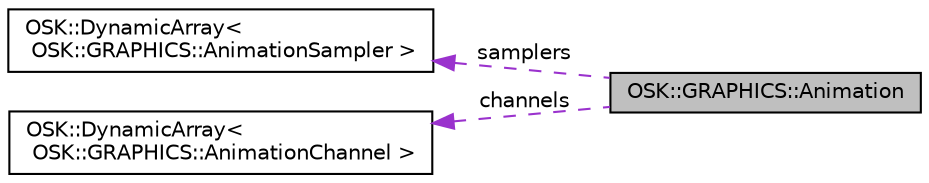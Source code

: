 digraph "OSK::GRAPHICS::Animation"
{
 // LATEX_PDF_SIZE
  edge [fontname="Helvetica",fontsize="10",labelfontname="Helvetica",labelfontsize="10"];
  node [fontname="Helvetica",fontsize="10",shape=record];
  rankdir="LR";
  Node1 [label="OSK::GRAPHICS::Animation",height=0.2,width=0.4,color="black", fillcolor="grey75", style="filled", fontcolor="black",tooltip="Animación para un modelo 3D."];
  Node2 -> Node1 [dir="back",color="darkorchid3",fontsize="10",style="dashed",label=" samplers" ,fontname="Helvetica"];
  Node2 [label="OSK::DynamicArray\<\l OSK::GRAPHICS::AnimationSampler \>",height=0.2,width=0.4,color="black", fillcolor="white", style="filled",URL="$class_o_s_k_1_1_dynamic_array.html",tooltip=" "];
  Node3 -> Node1 [dir="back",color="darkorchid3",fontsize="10",style="dashed",label=" channels" ,fontname="Helvetica"];
  Node3 [label="OSK::DynamicArray\<\l OSK::GRAPHICS::AnimationChannel \>",height=0.2,width=0.4,color="black", fillcolor="white", style="filled",URL="$class_o_s_k_1_1_dynamic_array.html",tooltip=" "];
}

